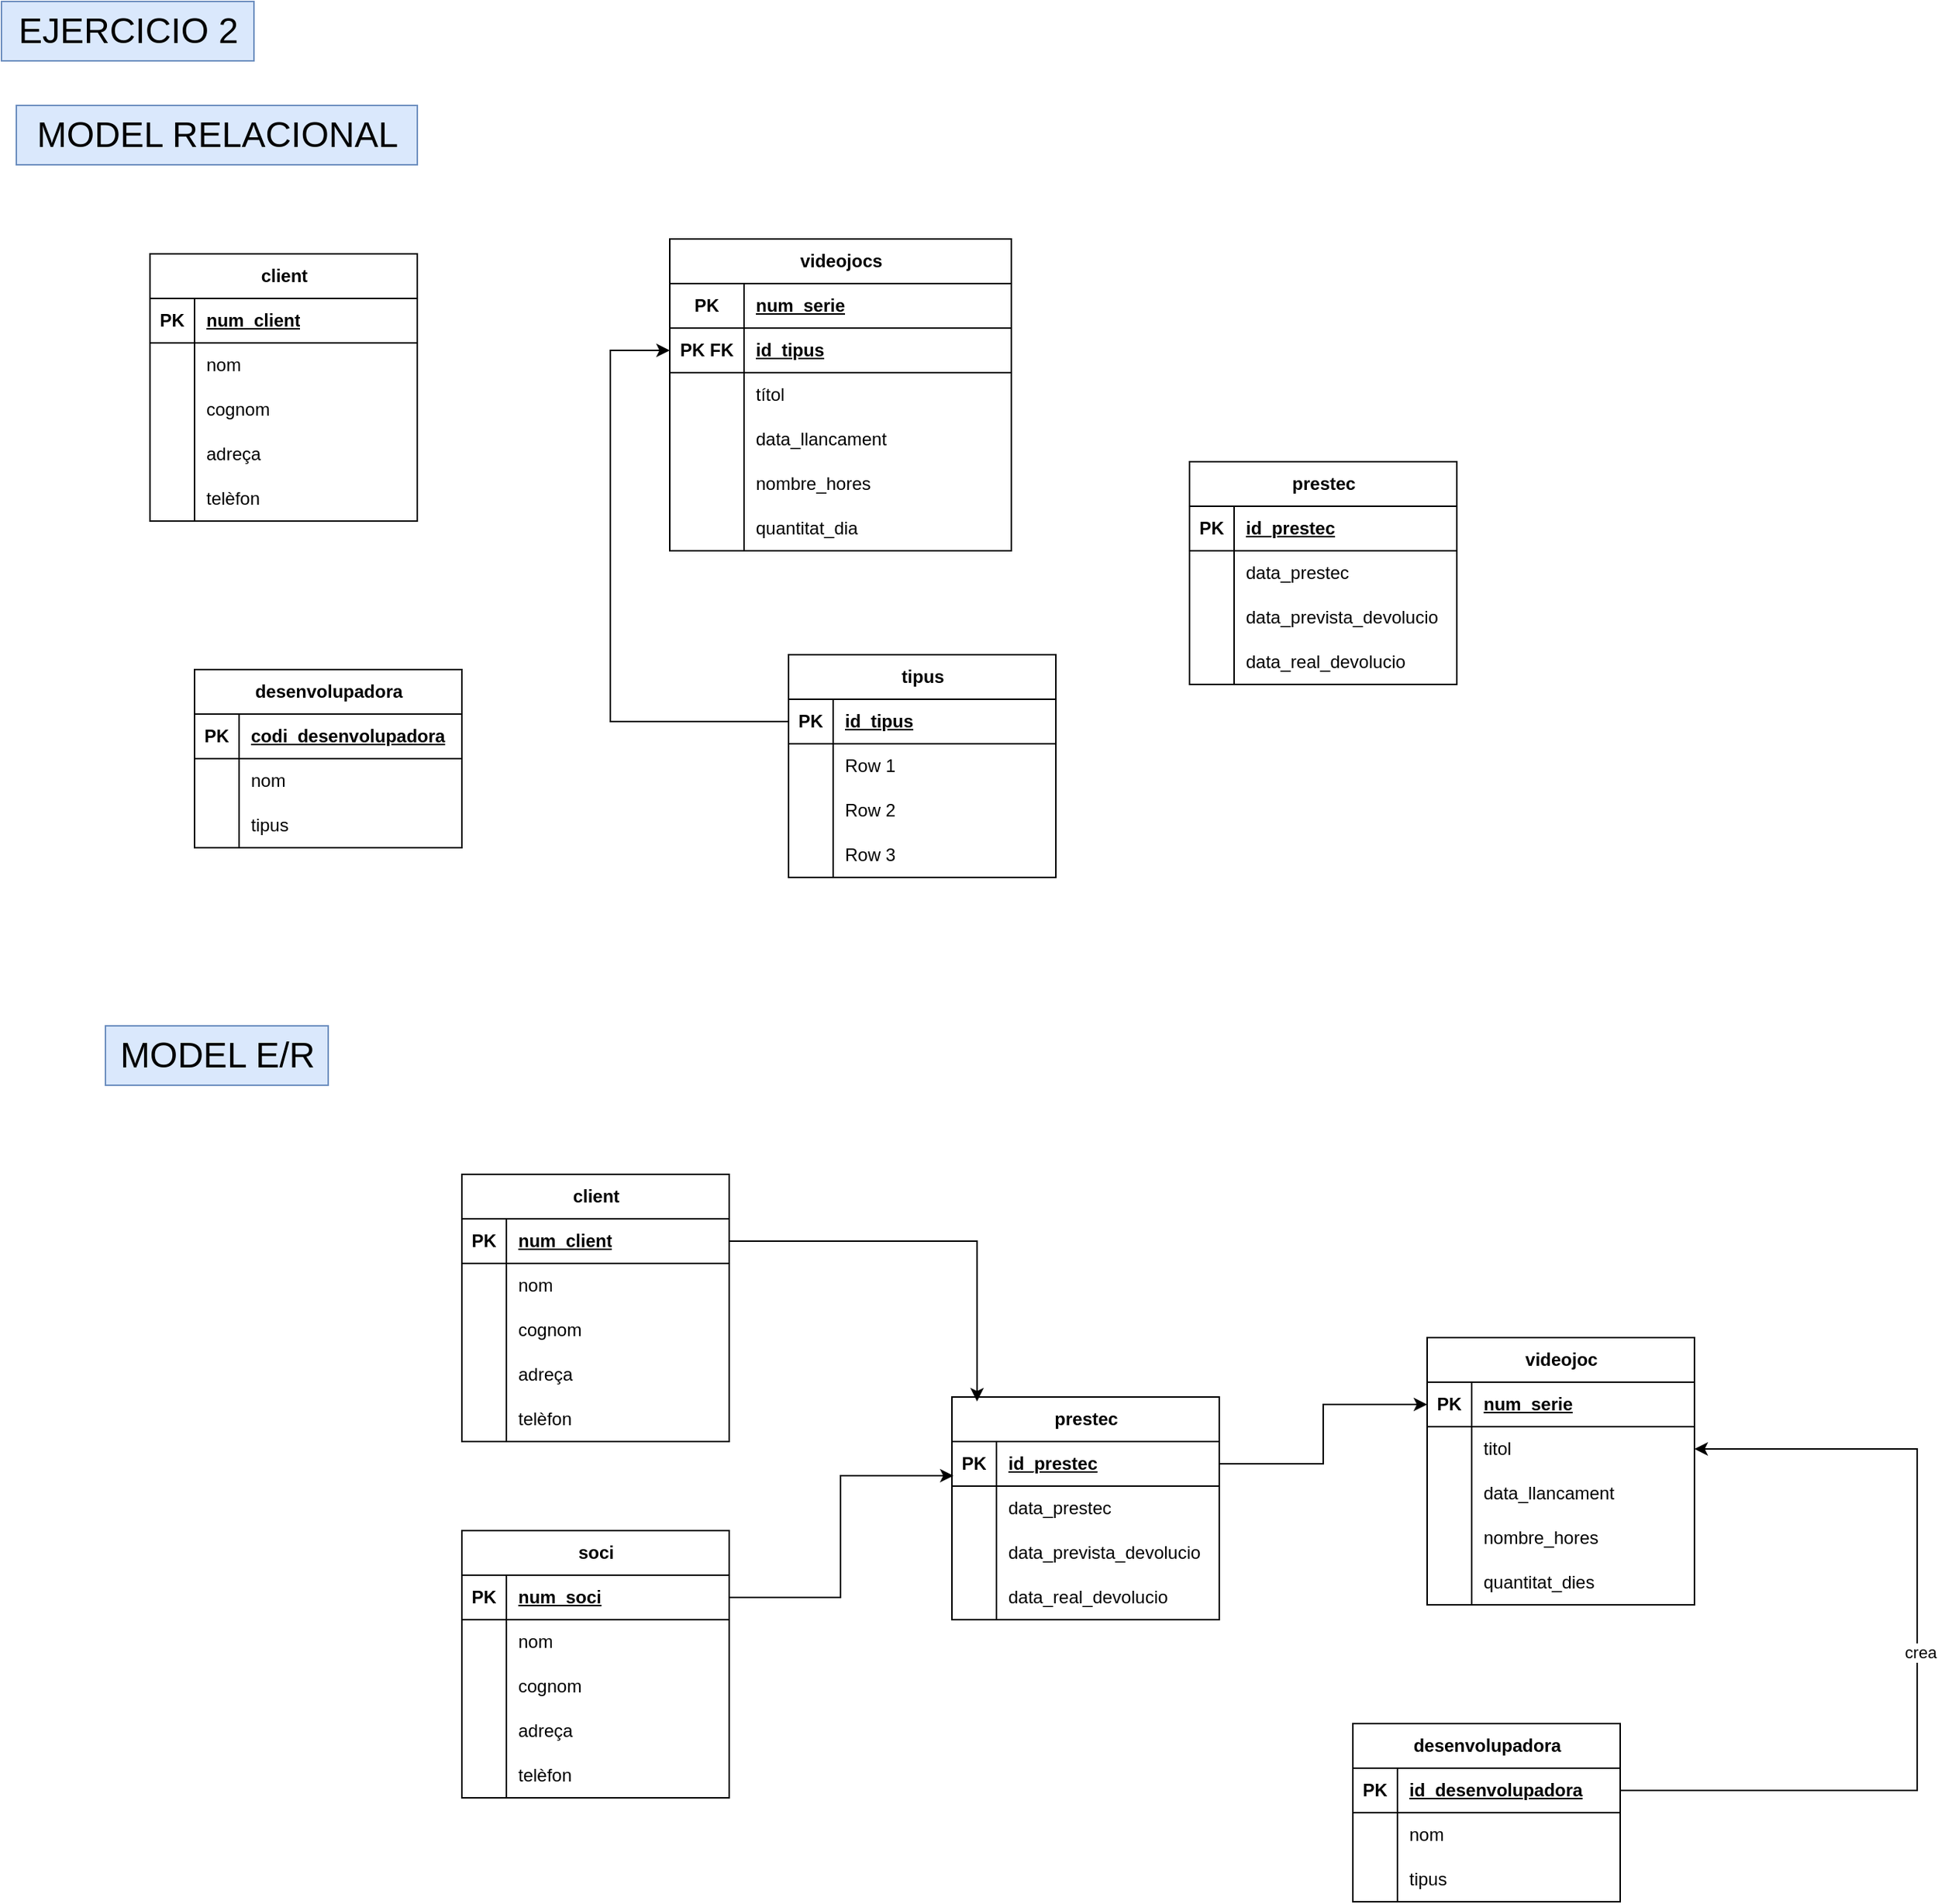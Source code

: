 <mxfile version="24.8.0">
  <diagram name="Pàgina-1" id="ps1J7o70996wXp7qomcN">
    <mxGraphModel dx="1499" dy="788" grid="1" gridSize="10" guides="1" tooltips="1" connect="1" arrows="1" fold="1" page="1" pageScale="1" pageWidth="827" pageHeight="1169" math="0" shadow="0">
      <root>
        <mxCell id="0" />
        <mxCell id="1" parent="0" />
        <mxCell id="oYm-OOURBc9wlEtTtgQo-1" value="client" style="shape=table;startSize=30;container=1;collapsible=1;childLayout=tableLayout;fixedRows=1;rowLines=0;fontStyle=1;align=center;resizeLast=1;html=1;" parent="1" vertex="1">
          <mxGeometry x="140" y="210" width="180" height="180" as="geometry" />
        </mxCell>
        <mxCell id="oYm-OOURBc9wlEtTtgQo-2" value="" style="shape=tableRow;horizontal=0;startSize=0;swimlaneHead=0;swimlaneBody=0;fillColor=none;collapsible=0;dropTarget=0;points=[[0,0.5],[1,0.5]];portConstraint=eastwest;top=0;left=0;right=0;bottom=1;" parent="oYm-OOURBc9wlEtTtgQo-1" vertex="1">
          <mxGeometry y="30" width="180" height="30" as="geometry" />
        </mxCell>
        <mxCell id="oYm-OOURBc9wlEtTtgQo-3" value="PK" style="shape=partialRectangle;connectable=0;fillColor=none;top=0;left=0;bottom=0;right=0;fontStyle=1;overflow=hidden;whiteSpace=wrap;html=1;" parent="oYm-OOURBc9wlEtTtgQo-2" vertex="1">
          <mxGeometry width="30" height="30" as="geometry">
            <mxRectangle width="30" height="30" as="alternateBounds" />
          </mxGeometry>
        </mxCell>
        <mxCell id="oYm-OOURBc9wlEtTtgQo-4" value="num_client" style="shape=partialRectangle;connectable=0;fillColor=none;top=0;left=0;bottom=0;right=0;align=left;spacingLeft=6;fontStyle=5;overflow=hidden;whiteSpace=wrap;html=1;" parent="oYm-OOURBc9wlEtTtgQo-2" vertex="1">
          <mxGeometry x="30" width="150" height="30" as="geometry">
            <mxRectangle width="150" height="30" as="alternateBounds" />
          </mxGeometry>
        </mxCell>
        <mxCell id="oYm-OOURBc9wlEtTtgQo-5" value="" style="shape=tableRow;horizontal=0;startSize=0;swimlaneHead=0;swimlaneBody=0;fillColor=none;collapsible=0;dropTarget=0;points=[[0,0.5],[1,0.5]];portConstraint=eastwest;top=0;left=0;right=0;bottom=0;" parent="oYm-OOURBc9wlEtTtgQo-1" vertex="1">
          <mxGeometry y="60" width="180" height="30" as="geometry" />
        </mxCell>
        <mxCell id="oYm-OOURBc9wlEtTtgQo-6" value="" style="shape=partialRectangle;connectable=0;fillColor=none;top=0;left=0;bottom=0;right=0;editable=1;overflow=hidden;whiteSpace=wrap;html=1;" parent="oYm-OOURBc9wlEtTtgQo-5" vertex="1">
          <mxGeometry width="30" height="30" as="geometry">
            <mxRectangle width="30" height="30" as="alternateBounds" />
          </mxGeometry>
        </mxCell>
        <mxCell id="oYm-OOURBc9wlEtTtgQo-7" value="nom" style="shape=partialRectangle;connectable=0;fillColor=none;top=0;left=0;bottom=0;right=0;align=left;spacingLeft=6;overflow=hidden;whiteSpace=wrap;html=1;" parent="oYm-OOURBc9wlEtTtgQo-5" vertex="1">
          <mxGeometry x="30" width="150" height="30" as="geometry">
            <mxRectangle width="150" height="30" as="alternateBounds" />
          </mxGeometry>
        </mxCell>
        <mxCell id="oYm-OOURBc9wlEtTtgQo-8" value="" style="shape=tableRow;horizontal=0;startSize=0;swimlaneHead=0;swimlaneBody=0;fillColor=none;collapsible=0;dropTarget=0;points=[[0,0.5],[1,0.5]];portConstraint=eastwest;top=0;left=0;right=0;bottom=0;" parent="oYm-OOURBc9wlEtTtgQo-1" vertex="1">
          <mxGeometry y="90" width="180" height="30" as="geometry" />
        </mxCell>
        <mxCell id="oYm-OOURBc9wlEtTtgQo-9" value="" style="shape=partialRectangle;connectable=0;fillColor=none;top=0;left=0;bottom=0;right=0;editable=1;overflow=hidden;whiteSpace=wrap;html=1;" parent="oYm-OOURBc9wlEtTtgQo-8" vertex="1">
          <mxGeometry width="30" height="30" as="geometry">
            <mxRectangle width="30" height="30" as="alternateBounds" />
          </mxGeometry>
        </mxCell>
        <mxCell id="oYm-OOURBc9wlEtTtgQo-10" value="cognom" style="shape=partialRectangle;connectable=0;fillColor=none;top=0;left=0;bottom=0;right=0;align=left;spacingLeft=6;overflow=hidden;whiteSpace=wrap;html=1;" parent="oYm-OOURBc9wlEtTtgQo-8" vertex="1">
          <mxGeometry x="30" width="150" height="30" as="geometry">
            <mxRectangle width="150" height="30" as="alternateBounds" />
          </mxGeometry>
        </mxCell>
        <mxCell id="oYm-OOURBc9wlEtTtgQo-11" value="" style="shape=tableRow;horizontal=0;startSize=0;swimlaneHead=0;swimlaneBody=0;fillColor=none;collapsible=0;dropTarget=0;points=[[0,0.5],[1,0.5]];portConstraint=eastwest;top=0;left=0;right=0;bottom=0;" parent="oYm-OOURBc9wlEtTtgQo-1" vertex="1">
          <mxGeometry y="120" width="180" height="30" as="geometry" />
        </mxCell>
        <mxCell id="oYm-OOURBc9wlEtTtgQo-12" value="" style="shape=partialRectangle;connectable=0;fillColor=none;top=0;left=0;bottom=0;right=0;editable=1;overflow=hidden;whiteSpace=wrap;html=1;" parent="oYm-OOURBc9wlEtTtgQo-11" vertex="1">
          <mxGeometry width="30" height="30" as="geometry">
            <mxRectangle width="30" height="30" as="alternateBounds" />
          </mxGeometry>
        </mxCell>
        <mxCell id="oYm-OOURBc9wlEtTtgQo-13" value="adreça" style="shape=partialRectangle;connectable=0;fillColor=none;top=0;left=0;bottom=0;right=0;align=left;spacingLeft=6;overflow=hidden;whiteSpace=wrap;html=1;" parent="oYm-OOURBc9wlEtTtgQo-11" vertex="1">
          <mxGeometry x="30" width="150" height="30" as="geometry">
            <mxRectangle width="150" height="30" as="alternateBounds" />
          </mxGeometry>
        </mxCell>
        <mxCell id="acnJvDM53RMghlI-xeMk-12" style="shape=tableRow;horizontal=0;startSize=0;swimlaneHead=0;swimlaneBody=0;fillColor=none;collapsible=0;dropTarget=0;points=[[0,0.5],[1,0.5]];portConstraint=eastwest;top=0;left=0;right=0;bottom=0;" parent="oYm-OOURBc9wlEtTtgQo-1" vertex="1">
          <mxGeometry y="150" width="180" height="30" as="geometry" />
        </mxCell>
        <mxCell id="acnJvDM53RMghlI-xeMk-13" style="shape=partialRectangle;connectable=0;fillColor=none;top=0;left=0;bottom=0;right=0;editable=1;overflow=hidden;whiteSpace=wrap;html=1;" parent="acnJvDM53RMghlI-xeMk-12" vertex="1">
          <mxGeometry width="30" height="30" as="geometry">
            <mxRectangle width="30" height="30" as="alternateBounds" />
          </mxGeometry>
        </mxCell>
        <mxCell id="acnJvDM53RMghlI-xeMk-14" value="telèfon" style="shape=partialRectangle;connectable=0;fillColor=none;top=0;left=0;bottom=0;right=0;align=left;spacingLeft=6;overflow=hidden;whiteSpace=wrap;html=1;" parent="acnJvDM53RMghlI-xeMk-12" vertex="1">
          <mxGeometry x="30" width="150" height="30" as="geometry">
            <mxRectangle width="150" height="30" as="alternateBounds" />
          </mxGeometry>
        </mxCell>
        <mxCell id="25e7ooQJRceuwV0o7SUY-1" value="EJERCICIO 2" style="text;html=1;align=center;verticalAlign=middle;resizable=0;points=[];autosize=1;strokeColor=#6c8ebf;fillColor=#dae8fc;fontSize=24;" parent="1" vertex="1">
          <mxGeometry x="40" y="40" width="170" height="40" as="geometry" />
        </mxCell>
        <mxCell id="acnJvDM53RMghlI-xeMk-18" value="" style="shape=tableRow;horizontal=0;startSize=0;swimlaneHead=0;swimlaneBody=0;fillColor=none;collapsible=0;dropTarget=0;points=[[0,0.5],[1,0.5]];portConstraint=eastwest;top=0;left=0;right=0;bottom=0;" parent="1" vertex="1">
          <mxGeometry x="320" y="480" width="180" height="30" as="geometry" />
        </mxCell>
        <mxCell id="acnJvDM53RMghlI-xeMk-19" value="" style="shape=partialRectangle;connectable=0;fillColor=none;top=0;left=0;bottom=0;right=0;editable=1;overflow=hidden;whiteSpace=wrap;html=1;" parent="acnJvDM53RMghlI-xeMk-18" vertex="1">
          <mxGeometry width="30" height="30" as="geometry">
            <mxRectangle width="30" height="30" as="alternateBounds" />
          </mxGeometry>
        </mxCell>
        <mxCell id="acnJvDM53RMghlI-xeMk-21" value="videojocs" style="shape=table;startSize=30;container=1;collapsible=1;childLayout=tableLayout;fixedRows=1;rowLines=0;fontStyle=1;align=center;resizeLast=1;html=1;" parent="1" vertex="1">
          <mxGeometry x="490" y="200" width="230" height="210" as="geometry" />
        </mxCell>
        <mxCell id="acnJvDM53RMghlI-xeMk-22" value="" style="shape=tableRow;horizontal=0;startSize=0;swimlaneHead=0;swimlaneBody=0;fillColor=none;collapsible=0;dropTarget=0;points=[[0,0.5],[1,0.5]];portConstraint=eastwest;top=0;left=0;right=0;bottom=1;" parent="acnJvDM53RMghlI-xeMk-21" vertex="1">
          <mxGeometry y="30" width="230" height="30" as="geometry" />
        </mxCell>
        <mxCell id="acnJvDM53RMghlI-xeMk-23" value="PK" style="shape=partialRectangle;connectable=0;fillColor=none;top=0;left=0;bottom=0;right=0;fontStyle=1;overflow=hidden;whiteSpace=wrap;html=1;" parent="acnJvDM53RMghlI-xeMk-22" vertex="1">
          <mxGeometry width="50" height="30" as="geometry">
            <mxRectangle width="50" height="30" as="alternateBounds" />
          </mxGeometry>
        </mxCell>
        <mxCell id="acnJvDM53RMghlI-xeMk-24" value="num_serie" style="shape=partialRectangle;connectable=0;fillColor=none;top=0;left=0;bottom=0;right=0;align=left;spacingLeft=6;fontStyle=5;overflow=hidden;whiteSpace=wrap;html=1;" parent="acnJvDM53RMghlI-xeMk-22" vertex="1">
          <mxGeometry x="50" width="180" height="30" as="geometry">
            <mxRectangle width="180" height="30" as="alternateBounds" />
          </mxGeometry>
        </mxCell>
        <mxCell id="WsEMVRnaI1PxN5WED4kG-31" style="shape=tableRow;horizontal=0;startSize=0;swimlaneHead=0;swimlaneBody=0;fillColor=none;collapsible=0;dropTarget=0;points=[[0,0.5],[1,0.5]];portConstraint=eastwest;top=0;left=0;right=0;bottom=1;" vertex="1" parent="acnJvDM53RMghlI-xeMk-21">
          <mxGeometry y="60" width="230" height="30" as="geometry" />
        </mxCell>
        <mxCell id="WsEMVRnaI1PxN5WED4kG-32" value="PK FK" style="shape=partialRectangle;connectable=0;fillColor=none;top=0;left=0;bottom=0;right=0;fontStyle=1;overflow=hidden;whiteSpace=wrap;html=1;" vertex="1" parent="WsEMVRnaI1PxN5WED4kG-31">
          <mxGeometry width="50" height="30" as="geometry">
            <mxRectangle width="50" height="30" as="alternateBounds" />
          </mxGeometry>
        </mxCell>
        <mxCell id="WsEMVRnaI1PxN5WED4kG-33" value="id_tipus" style="shape=partialRectangle;connectable=0;fillColor=none;top=0;left=0;bottom=0;right=0;align=left;spacingLeft=6;fontStyle=5;overflow=hidden;whiteSpace=wrap;html=1;" vertex="1" parent="WsEMVRnaI1PxN5WED4kG-31">
          <mxGeometry x="50" width="180" height="30" as="geometry">
            <mxRectangle width="180" height="30" as="alternateBounds" />
          </mxGeometry>
        </mxCell>
        <mxCell id="acnJvDM53RMghlI-xeMk-25" value="" style="shape=tableRow;horizontal=0;startSize=0;swimlaneHead=0;swimlaneBody=0;fillColor=none;collapsible=0;dropTarget=0;points=[[0,0.5],[1,0.5]];portConstraint=eastwest;top=0;left=0;right=0;bottom=0;" parent="acnJvDM53RMghlI-xeMk-21" vertex="1">
          <mxGeometry y="90" width="230" height="30" as="geometry" />
        </mxCell>
        <mxCell id="acnJvDM53RMghlI-xeMk-26" value="" style="shape=partialRectangle;connectable=0;fillColor=none;top=0;left=0;bottom=0;right=0;editable=1;overflow=hidden;whiteSpace=wrap;html=1;" parent="acnJvDM53RMghlI-xeMk-25" vertex="1">
          <mxGeometry width="50" height="30" as="geometry">
            <mxRectangle width="50" height="30" as="alternateBounds" />
          </mxGeometry>
        </mxCell>
        <mxCell id="acnJvDM53RMghlI-xeMk-27" value="títol" style="shape=partialRectangle;connectable=0;fillColor=none;top=0;left=0;bottom=0;right=0;align=left;spacingLeft=6;overflow=hidden;whiteSpace=wrap;html=1;" parent="acnJvDM53RMghlI-xeMk-25" vertex="1">
          <mxGeometry x="50" width="180" height="30" as="geometry">
            <mxRectangle width="180" height="30" as="alternateBounds" />
          </mxGeometry>
        </mxCell>
        <mxCell id="acnJvDM53RMghlI-xeMk-28" value="" style="shape=tableRow;horizontal=0;startSize=0;swimlaneHead=0;swimlaneBody=0;fillColor=none;collapsible=0;dropTarget=0;points=[[0,0.5],[1,0.5]];portConstraint=eastwest;top=0;left=0;right=0;bottom=0;" parent="acnJvDM53RMghlI-xeMk-21" vertex="1">
          <mxGeometry y="120" width="230" height="30" as="geometry" />
        </mxCell>
        <mxCell id="acnJvDM53RMghlI-xeMk-29" value="" style="shape=partialRectangle;connectable=0;fillColor=none;top=0;left=0;bottom=0;right=0;editable=1;overflow=hidden;whiteSpace=wrap;html=1;" parent="acnJvDM53RMghlI-xeMk-28" vertex="1">
          <mxGeometry width="50" height="30" as="geometry">
            <mxRectangle width="50" height="30" as="alternateBounds" />
          </mxGeometry>
        </mxCell>
        <mxCell id="acnJvDM53RMghlI-xeMk-30" value="data_llancament" style="shape=partialRectangle;connectable=0;fillColor=none;top=0;left=0;bottom=0;right=0;align=left;spacingLeft=6;overflow=hidden;whiteSpace=wrap;html=1;" parent="acnJvDM53RMghlI-xeMk-28" vertex="1">
          <mxGeometry x="50" width="180" height="30" as="geometry">
            <mxRectangle width="180" height="30" as="alternateBounds" />
          </mxGeometry>
        </mxCell>
        <mxCell id="acnJvDM53RMghlI-xeMk-31" value="" style="shape=tableRow;horizontal=0;startSize=0;swimlaneHead=0;swimlaneBody=0;fillColor=none;collapsible=0;dropTarget=0;points=[[0,0.5],[1,0.5]];portConstraint=eastwest;top=0;left=0;right=0;bottom=0;" parent="acnJvDM53RMghlI-xeMk-21" vertex="1">
          <mxGeometry y="150" width="230" height="30" as="geometry" />
        </mxCell>
        <mxCell id="acnJvDM53RMghlI-xeMk-32" value="" style="shape=partialRectangle;connectable=0;fillColor=none;top=0;left=0;bottom=0;right=0;editable=1;overflow=hidden;whiteSpace=wrap;html=1;" parent="acnJvDM53RMghlI-xeMk-31" vertex="1">
          <mxGeometry width="50" height="30" as="geometry">
            <mxRectangle width="50" height="30" as="alternateBounds" />
          </mxGeometry>
        </mxCell>
        <mxCell id="acnJvDM53RMghlI-xeMk-33" value="nombre_hores" style="shape=partialRectangle;connectable=0;fillColor=none;top=0;left=0;bottom=0;right=0;align=left;spacingLeft=6;overflow=hidden;whiteSpace=wrap;html=1;" parent="acnJvDM53RMghlI-xeMk-31" vertex="1">
          <mxGeometry x="50" width="180" height="30" as="geometry">
            <mxRectangle width="180" height="30" as="alternateBounds" />
          </mxGeometry>
        </mxCell>
        <mxCell id="acnJvDM53RMghlI-xeMk-34" style="shape=tableRow;horizontal=0;startSize=0;swimlaneHead=0;swimlaneBody=0;fillColor=none;collapsible=0;dropTarget=0;points=[[0,0.5],[1,0.5]];portConstraint=eastwest;top=0;left=0;right=0;bottom=0;" parent="acnJvDM53RMghlI-xeMk-21" vertex="1">
          <mxGeometry y="180" width="230" height="30" as="geometry" />
        </mxCell>
        <mxCell id="acnJvDM53RMghlI-xeMk-35" style="shape=partialRectangle;connectable=0;fillColor=none;top=0;left=0;bottom=0;right=0;editable=1;overflow=hidden;whiteSpace=wrap;html=1;" parent="acnJvDM53RMghlI-xeMk-34" vertex="1">
          <mxGeometry width="50" height="30" as="geometry">
            <mxRectangle width="50" height="30" as="alternateBounds" />
          </mxGeometry>
        </mxCell>
        <mxCell id="acnJvDM53RMghlI-xeMk-36" value="quantitat_dia" style="shape=partialRectangle;connectable=0;fillColor=none;top=0;left=0;bottom=0;right=0;align=left;spacingLeft=6;overflow=hidden;whiteSpace=wrap;html=1;" parent="acnJvDM53RMghlI-xeMk-34" vertex="1">
          <mxGeometry x="50" width="180" height="30" as="geometry">
            <mxRectangle width="180" height="30" as="alternateBounds" />
          </mxGeometry>
        </mxCell>
        <mxCell id="acnJvDM53RMghlI-xeMk-38" value="desenvolupadora" style="shape=table;startSize=30;container=1;collapsible=1;childLayout=tableLayout;fixedRows=1;rowLines=0;fontStyle=1;align=center;resizeLast=1;html=1;" parent="1" vertex="1">
          <mxGeometry x="170" y="490" width="180" height="120" as="geometry" />
        </mxCell>
        <mxCell id="acnJvDM53RMghlI-xeMk-39" value="" style="shape=tableRow;horizontal=0;startSize=0;swimlaneHead=0;swimlaneBody=0;fillColor=none;collapsible=0;dropTarget=0;points=[[0,0.5],[1,0.5]];portConstraint=eastwest;top=0;left=0;right=0;bottom=1;" parent="acnJvDM53RMghlI-xeMk-38" vertex="1">
          <mxGeometry y="30" width="180" height="30" as="geometry" />
        </mxCell>
        <mxCell id="acnJvDM53RMghlI-xeMk-40" value="PK" style="shape=partialRectangle;connectable=0;fillColor=none;top=0;left=0;bottom=0;right=0;fontStyle=1;overflow=hidden;whiteSpace=wrap;html=1;" parent="acnJvDM53RMghlI-xeMk-39" vertex="1">
          <mxGeometry width="30" height="30" as="geometry">
            <mxRectangle width="30" height="30" as="alternateBounds" />
          </mxGeometry>
        </mxCell>
        <mxCell id="acnJvDM53RMghlI-xeMk-41" value="codi_desenvolupadora" style="shape=partialRectangle;connectable=0;fillColor=none;top=0;left=0;bottom=0;right=0;align=left;spacingLeft=6;fontStyle=5;overflow=hidden;whiteSpace=wrap;html=1;" parent="acnJvDM53RMghlI-xeMk-39" vertex="1">
          <mxGeometry x="30" width="150" height="30" as="geometry">
            <mxRectangle width="150" height="30" as="alternateBounds" />
          </mxGeometry>
        </mxCell>
        <mxCell id="acnJvDM53RMghlI-xeMk-42" value="" style="shape=tableRow;horizontal=0;startSize=0;swimlaneHead=0;swimlaneBody=0;fillColor=none;collapsible=0;dropTarget=0;points=[[0,0.5],[1,0.5]];portConstraint=eastwest;top=0;left=0;right=0;bottom=0;" parent="acnJvDM53RMghlI-xeMk-38" vertex="1">
          <mxGeometry y="60" width="180" height="30" as="geometry" />
        </mxCell>
        <mxCell id="acnJvDM53RMghlI-xeMk-43" value="" style="shape=partialRectangle;connectable=0;fillColor=none;top=0;left=0;bottom=0;right=0;editable=1;overflow=hidden;whiteSpace=wrap;html=1;" parent="acnJvDM53RMghlI-xeMk-42" vertex="1">
          <mxGeometry width="30" height="30" as="geometry">
            <mxRectangle width="30" height="30" as="alternateBounds" />
          </mxGeometry>
        </mxCell>
        <mxCell id="acnJvDM53RMghlI-xeMk-44" value="nom" style="shape=partialRectangle;connectable=0;fillColor=none;top=0;left=0;bottom=0;right=0;align=left;spacingLeft=6;overflow=hidden;whiteSpace=wrap;html=1;" parent="acnJvDM53RMghlI-xeMk-42" vertex="1">
          <mxGeometry x="30" width="150" height="30" as="geometry">
            <mxRectangle width="150" height="30" as="alternateBounds" />
          </mxGeometry>
        </mxCell>
        <mxCell id="acnJvDM53RMghlI-xeMk-45" value="" style="shape=tableRow;horizontal=0;startSize=0;swimlaneHead=0;swimlaneBody=0;fillColor=none;collapsible=0;dropTarget=0;points=[[0,0.5],[1,0.5]];portConstraint=eastwest;top=0;left=0;right=0;bottom=0;" parent="acnJvDM53RMghlI-xeMk-38" vertex="1">
          <mxGeometry y="90" width="180" height="30" as="geometry" />
        </mxCell>
        <mxCell id="acnJvDM53RMghlI-xeMk-46" value="" style="shape=partialRectangle;connectable=0;fillColor=none;top=0;left=0;bottom=0;right=0;editable=1;overflow=hidden;whiteSpace=wrap;html=1;" parent="acnJvDM53RMghlI-xeMk-45" vertex="1">
          <mxGeometry width="30" height="30" as="geometry">
            <mxRectangle width="30" height="30" as="alternateBounds" />
          </mxGeometry>
        </mxCell>
        <mxCell id="acnJvDM53RMghlI-xeMk-47" value="tipus" style="shape=partialRectangle;connectable=0;fillColor=none;top=0;left=0;bottom=0;right=0;align=left;spacingLeft=6;overflow=hidden;whiteSpace=wrap;html=1;" parent="acnJvDM53RMghlI-xeMk-45" vertex="1">
          <mxGeometry x="30" width="150" height="30" as="geometry">
            <mxRectangle width="150" height="30" as="alternateBounds" />
          </mxGeometry>
        </mxCell>
        <mxCell id="WsEMVRnaI1PxN5WED4kG-1" value="tipus" style="shape=table;startSize=30;container=1;collapsible=1;childLayout=tableLayout;fixedRows=1;rowLines=0;fontStyle=1;align=center;resizeLast=1;html=1;" vertex="1" parent="1">
          <mxGeometry x="570" y="480" width="180" height="150" as="geometry" />
        </mxCell>
        <mxCell id="WsEMVRnaI1PxN5WED4kG-2" value="" style="shape=tableRow;horizontal=0;startSize=0;swimlaneHead=0;swimlaneBody=0;fillColor=none;collapsible=0;dropTarget=0;points=[[0,0.5],[1,0.5]];portConstraint=eastwest;top=0;left=0;right=0;bottom=1;" vertex="1" parent="WsEMVRnaI1PxN5WED4kG-1">
          <mxGeometry y="30" width="180" height="30" as="geometry" />
        </mxCell>
        <mxCell id="WsEMVRnaI1PxN5WED4kG-3" value="PK" style="shape=partialRectangle;connectable=0;fillColor=none;top=0;left=0;bottom=0;right=0;fontStyle=1;overflow=hidden;whiteSpace=wrap;html=1;" vertex="1" parent="WsEMVRnaI1PxN5WED4kG-2">
          <mxGeometry width="30" height="30" as="geometry">
            <mxRectangle width="30" height="30" as="alternateBounds" />
          </mxGeometry>
        </mxCell>
        <mxCell id="WsEMVRnaI1PxN5WED4kG-4" value="id_tipus" style="shape=partialRectangle;connectable=0;fillColor=none;top=0;left=0;bottom=0;right=0;align=left;spacingLeft=6;fontStyle=5;overflow=hidden;whiteSpace=wrap;html=1;" vertex="1" parent="WsEMVRnaI1PxN5WED4kG-2">
          <mxGeometry x="30" width="150" height="30" as="geometry">
            <mxRectangle width="150" height="30" as="alternateBounds" />
          </mxGeometry>
        </mxCell>
        <mxCell id="WsEMVRnaI1PxN5WED4kG-5" value="" style="shape=tableRow;horizontal=0;startSize=0;swimlaneHead=0;swimlaneBody=0;fillColor=none;collapsible=0;dropTarget=0;points=[[0,0.5],[1,0.5]];portConstraint=eastwest;top=0;left=0;right=0;bottom=0;" vertex="1" parent="WsEMVRnaI1PxN5WED4kG-1">
          <mxGeometry y="60" width="180" height="30" as="geometry" />
        </mxCell>
        <mxCell id="WsEMVRnaI1PxN5WED4kG-6" value="" style="shape=partialRectangle;connectable=0;fillColor=none;top=0;left=0;bottom=0;right=0;editable=1;overflow=hidden;whiteSpace=wrap;html=1;" vertex="1" parent="WsEMVRnaI1PxN5WED4kG-5">
          <mxGeometry width="30" height="30" as="geometry">
            <mxRectangle width="30" height="30" as="alternateBounds" />
          </mxGeometry>
        </mxCell>
        <mxCell id="WsEMVRnaI1PxN5WED4kG-7" value="Row 1" style="shape=partialRectangle;connectable=0;fillColor=none;top=0;left=0;bottom=0;right=0;align=left;spacingLeft=6;overflow=hidden;whiteSpace=wrap;html=1;" vertex="1" parent="WsEMVRnaI1PxN5WED4kG-5">
          <mxGeometry x="30" width="150" height="30" as="geometry">
            <mxRectangle width="150" height="30" as="alternateBounds" />
          </mxGeometry>
        </mxCell>
        <mxCell id="WsEMVRnaI1PxN5WED4kG-8" value="" style="shape=tableRow;horizontal=0;startSize=0;swimlaneHead=0;swimlaneBody=0;fillColor=none;collapsible=0;dropTarget=0;points=[[0,0.5],[1,0.5]];portConstraint=eastwest;top=0;left=0;right=0;bottom=0;" vertex="1" parent="WsEMVRnaI1PxN5WED4kG-1">
          <mxGeometry y="90" width="180" height="30" as="geometry" />
        </mxCell>
        <mxCell id="WsEMVRnaI1PxN5WED4kG-9" value="" style="shape=partialRectangle;connectable=0;fillColor=none;top=0;left=0;bottom=0;right=0;editable=1;overflow=hidden;whiteSpace=wrap;html=1;" vertex="1" parent="WsEMVRnaI1PxN5WED4kG-8">
          <mxGeometry width="30" height="30" as="geometry">
            <mxRectangle width="30" height="30" as="alternateBounds" />
          </mxGeometry>
        </mxCell>
        <mxCell id="WsEMVRnaI1PxN5WED4kG-10" value="Row 2" style="shape=partialRectangle;connectable=0;fillColor=none;top=0;left=0;bottom=0;right=0;align=left;spacingLeft=6;overflow=hidden;whiteSpace=wrap;html=1;" vertex="1" parent="WsEMVRnaI1PxN5WED4kG-8">
          <mxGeometry x="30" width="150" height="30" as="geometry">
            <mxRectangle width="150" height="30" as="alternateBounds" />
          </mxGeometry>
        </mxCell>
        <mxCell id="WsEMVRnaI1PxN5WED4kG-11" value="" style="shape=tableRow;horizontal=0;startSize=0;swimlaneHead=0;swimlaneBody=0;fillColor=none;collapsible=0;dropTarget=0;points=[[0,0.5],[1,0.5]];portConstraint=eastwest;top=0;left=0;right=0;bottom=0;" vertex="1" parent="WsEMVRnaI1PxN5WED4kG-1">
          <mxGeometry y="120" width="180" height="30" as="geometry" />
        </mxCell>
        <mxCell id="WsEMVRnaI1PxN5WED4kG-12" value="" style="shape=partialRectangle;connectable=0;fillColor=none;top=0;left=0;bottom=0;right=0;editable=1;overflow=hidden;whiteSpace=wrap;html=1;" vertex="1" parent="WsEMVRnaI1PxN5WED4kG-11">
          <mxGeometry width="30" height="30" as="geometry">
            <mxRectangle width="30" height="30" as="alternateBounds" />
          </mxGeometry>
        </mxCell>
        <mxCell id="WsEMVRnaI1PxN5WED4kG-13" value="Row 3" style="shape=partialRectangle;connectable=0;fillColor=none;top=0;left=0;bottom=0;right=0;align=left;spacingLeft=6;overflow=hidden;whiteSpace=wrap;html=1;" vertex="1" parent="WsEMVRnaI1PxN5WED4kG-11">
          <mxGeometry x="30" width="150" height="30" as="geometry">
            <mxRectangle width="150" height="30" as="alternateBounds" />
          </mxGeometry>
        </mxCell>
        <mxCell id="WsEMVRnaI1PxN5WED4kG-14" value="prestec" style="shape=table;startSize=30;container=1;collapsible=1;childLayout=tableLayout;fixedRows=1;rowLines=0;fontStyle=1;align=center;resizeLast=1;html=1;" vertex="1" parent="1">
          <mxGeometry x="840" y="350" width="180" height="150" as="geometry" />
        </mxCell>
        <mxCell id="WsEMVRnaI1PxN5WED4kG-15" value="" style="shape=tableRow;horizontal=0;startSize=0;swimlaneHead=0;swimlaneBody=0;fillColor=none;collapsible=0;dropTarget=0;points=[[0,0.5],[1,0.5]];portConstraint=eastwest;top=0;left=0;right=0;bottom=1;" vertex="1" parent="WsEMVRnaI1PxN5WED4kG-14">
          <mxGeometry y="30" width="180" height="30" as="geometry" />
        </mxCell>
        <mxCell id="WsEMVRnaI1PxN5WED4kG-16" value="PK" style="shape=partialRectangle;connectable=0;fillColor=none;top=0;left=0;bottom=0;right=0;fontStyle=1;overflow=hidden;whiteSpace=wrap;html=1;" vertex="1" parent="WsEMVRnaI1PxN5WED4kG-15">
          <mxGeometry width="30" height="30" as="geometry">
            <mxRectangle width="30" height="30" as="alternateBounds" />
          </mxGeometry>
        </mxCell>
        <mxCell id="WsEMVRnaI1PxN5WED4kG-17" value="id_prestec" style="shape=partialRectangle;connectable=0;fillColor=none;top=0;left=0;bottom=0;right=0;align=left;spacingLeft=6;fontStyle=5;overflow=hidden;whiteSpace=wrap;html=1;" vertex="1" parent="WsEMVRnaI1PxN5WED4kG-15">
          <mxGeometry x="30" width="150" height="30" as="geometry">
            <mxRectangle width="150" height="30" as="alternateBounds" />
          </mxGeometry>
        </mxCell>
        <mxCell id="WsEMVRnaI1PxN5WED4kG-18" value="" style="shape=tableRow;horizontal=0;startSize=0;swimlaneHead=0;swimlaneBody=0;fillColor=none;collapsible=0;dropTarget=0;points=[[0,0.5],[1,0.5]];portConstraint=eastwest;top=0;left=0;right=0;bottom=0;" vertex="1" parent="WsEMVRnaI1PxN5WED4kG-14">
          <mxGeometry y="60" width="180" height="30" as="geometry" />
        </mxCell>
        <mxCell id="WsEMVRnaI1PxN5WED4kG-19" value="" style="shape=partialRectangle;connectable=0;fillColor=none;top=0;left=0;bottom=0;right=0;editable=1;overflow=hidden;whiteSpace=wrap;html=1;" vertex="1" parent="WsEMVRnaI1PxN5WED4kG-18">
          <mxGeometry width="30" height="30" as="geometry">
            <mxRectangle width="30" height="30" as="alternateBounds" />
          </mxGeometry>
        </mxCell>
        <mxCell id="WsEMVRnaI1PxN5WED4kG-20" value="data_prestec" style="shape=partialRectangle;connectable=0;fillColor=none;top=0;left=0;bottom=0;right=0;align=left;spacingLeft=6;overflow=hidden;whiteSpace=wrap;html=1;" vertex="1" parent="WsEMVRnaI1PxN5WED4kG-18">
          <mxGeometry x="30" width="150" height="30" as="geometry">
            <mxRectangle width="150" height="30" as="alternateBounds" />
          </mxGeometry>
        </mxCell>
        <mxCell id="WsEMVRnaI1PxN5WED4kG-21" value="" style="shape=tableRow;horizontal=0;startSize=0;swimlaneHead=0;swimlaneBody=0;fillColor=none;collapsible=0;dropTarget=0;points=[[0,0.5],[1,0.5]];portConstraint=eastwest;top=0;left=0;right=0;bottom=0;" vertex="1" parent="WsEMVRnaI1PxN5WED4kG-14">
          <mxGeometry y="90" width="180" height="30" as="geometry" />
        </mxCell>
        <mxCell id="WsEMVRnaI1PxN5WED4kG-22" value="" style="shape=partialRectangle;connectable=0;fillColor=none;top=0;left=0;bottom=0;right=0;editable=1;overflow=hidden;whiteSpace=wrap;html=1;" vertex="1" parent="WsEMVRnaI1PxN5WED4kG-21">
          <mxGeometry width="30" height="30" as="geometry">
            <mxRectangle width="30" height="30" as="alternateBounds" />
          </mxGeometry>
        </mxCell>
        <mxCell id="WsEMVRnaI1PxN5WED4kG-23" value="data_prevista_devolucio" style="shape=partialRectangle;connectable=0;fillColor=none;top=0;left=0;bottom=0;right=0;align=left;spacingLeft=6;overflow=hidden;whiteSpace=wrap;html=1;" vertex="1" parent="WsEMVRnaI1PxN5WED4kG-21">
          <mxGeometry x="30" width="150" height="30" as="geometry">
            <mxRectangle width="150" height="30" as="alternateBounds" />
          </mxGeometry>
        </mxCell>
        <mxCell id="WsEMVRnaI1PxN5WED4kG-24" value="" style="shape=tableRow;horizontal=0;startSize=0;swimlaneHead=0;swimlaneBody=0;fillColor=none;collapsible=0;dropTarget=0;points=[[0,0.5],[1,0.5]];portConstraint=eastwest;top=0;left=0;right=0;bottom=0;" vertex="1" parent="WsEMVRnaI1PxN5WED4kG-14">
          <mxGeometry y="120" width="180" height="30" as="geometry" />
        </mxCell>
        <mxCell id="WsEMVRnaI1PxN5WED4kG-25" value="" style="shape=partialRectangle;connectable=0;fillColor=none;top=0;left=0;bottom=0;right=0;editable=1;overflow=hidden;whiteSpace=wrap;html=1;" vertex="1" parent="WsEMVRnaI1PxN5WED4kG-24">
          <mxGeometry width="30" height="30" as="geometry">
            <mxRectangle width="30" height="30" as="alternateBounds" />
          </mxGeometry>
        </mxCell>
        <mxCell id="WsEMVRnaI1PxN5WED4kG-26" value="data_real_devolucio" style="shape=partialRectangle;connectable=0;fillColor=none;top=0;left=0;bottom=0;right=0;align=left;spacingLeft=6;overflow=hidden;whiteSpace=wrap;html=1;" vertex="1" parent="WsEMVRnaI1PxN5WED4kG-24">
          <mxGeometry x="30" width="150" height="30" as="geometry">
            <mxRectangle width="150" height="30" as="alternateBounds" />
          </mxGeometry>
        </mxCell>
        <mxCell id="WsEMVRnaI1PxN5WED4kG-27" value="MODEL RELACIONAL" style="text;html=1;align=center;verticalAlign=middle;resizable=0;points=[];autosize=1;strokeColor=#6c8ebf;fillColor=#dae8fc;fontSize=24;" vertex="1" parent="1">
          <mxGeometry x="50" y="110" width="270" height="40" as="geometry" />
        </mxCell>
        <mxCell id="WsEMVRnaI1PxN5WED4kG-34" style="edgeStyle=orthogonalEdgeStyle;rounded=0;orthogonalLoop=1;jettySize=auto;html=1;exitX=0;exitY=0.5;exitDx=0;exitDy=0;entryX=0;entryY=0.5;entryDx=0;entryDy=0;" edge="1" parent="1" source="WsEMVRnaI1PxN5WED4kG-2" target="WsEMVRnaI1PxN5WED4kG-31">
          <mxGeometry relative="1" as="geometry">
            <Array as="points">
              <mxPoint x="450" y="525" />
              <mxPoint x="450" y="275" />
            </Array>
          </mxGeometry>
        </mxCell>
        <mxCell id="WsEMVRnaI1PxN5WED4kG-35" value="MODEL E/R" style="text;html=1;align=center;verticalAlign=middle;resizable=0;points=[];autosize=1;strokeColor=#6c8ebf;fillColor=#dae8fc;fontSize=24;" vertex="1" parent="1">
          <mxGeometry x="110" y="730" width="150" height="40" as="geometry" />
        </mxCell>
        <mxCell id="WsEMVRnaI1PxN5WED4kG-36" value="client" style="shape=table;startSize=30;container=1;collapsible=1;childLayout=tableLayout;fixedRows=1;rowLines=0;fontStyle=1;align=center;resizeLast=1;html=1;" vertex="1" parent="1">
          <mxGeometry x="350" y="830" width="180" height="180" as="geometry" />
        </mxCell>
        <mxCell id="WsEMVRnaI1PxN5WED4kG-37" value="" style="shape=tableRow;horizontal=0;startSize=0;swimlaneHead=0;swimlaneBody=0;fillColor=none;collapsible=0;dropTarget=0;points=[[0,0.5],[1,0.5]];portConstraint=eastwest;top=0;left=0;right=0;bottom=1;" vertex="1" parent="WsEMVRnaI1PxN5WED4kG-36">
          <mxGeometry y="30" width="180" height="30" as="geometry" />
        </mxCell>
        <mxCell id="WsEMVRnaI1PxN5WED4kG-38" value="PK" style="shape=partialRectangle;connectable=0;fillColor=none;top=0;left=0;bottom=0;right=0;fontStyle=1;overflow=hidden;whiteSpace=wrap;html=1;" vertex="1" parent="WsEMVRnaI1PxN5WED4kG-37">
          <mxGeometry width="30" height="30" as="geometry">
            <mxRectangle width="30" height="30" as="alternateBounds" />
          </mxGeometry>
        </mxCell>
        <mxCell id="WsEMVRnaI1PxN5WED4kG-39" value="num_client" style="shape=partialRectangle;connectable=0;fillColor=none;top=0;left=0;bottom=0;right=0;align=left;spacingLeft=6;fontStyle=5;overflow=hidden;whiteSpace=wrap;html=1;" vertex="1" parent="WsEMVRnaI1PxN5WED4kG-37">
          <mxGeometry x="30" width="150" height="30" as="geometry">
            <mxRectangle width="150" height="30" as="alternateBounds" />
          </mxGeometry>
        </mxCell>
        <mxCell id="WsEMVRnaI1PxN5WED4kG-40" value="" style="shape=tableRow;horizontal=0;startSize=0;swimlaneHead=0;swimlaneBody=0;fillColor=none;collapsible=0;dropTarget=0;points=[[0,0.5],[1,0.5]];portConstraint=eastwest;top=0;left=0;right=0;bottom=0;" vertex="1" parent="WsEMVRnaI1PxN5WED4kG-36">
          <mxGeometry y="60" width="180" height="30" as="geometry" />
        </mxCell>
        <mxCell id="WsEMVRnaI1PxN5WED4kG-41" value="" style="shape=partialRectangle;connectable=0;fillColor=none;top=0;left=0;bottom=0;right=0;editable=1;overflow=hidden;whiteSpace=wrap;html=1;" vertex="1" parent="WsEMVRnaI1PxN5WED4kG-40">
          <mxGeometry width="30" height="30" as="geometry">
            <mxRectangle width="30" height="30" as="alternateBounds" />
          </mxGeometry>
        </mxCell>
        <mxCell id="WsEMVRnaI1PxN5WED4kG-42" value="nom" style="shape=partialRectangle;connectable=0;fillColor=none;top=0;left=0;bottom=0;right=0;align=left;spacingLeft=6;overflow=hidden;whiteSpace=wrap;html=1;" vertex="1" parent="WsEMVRnaI1PxN5WED4kG-40">
          <mxGeometry x="30" width="150" height="30" as="geometry">
            <mxRectangle width="150" height="30" as="alternateBounds" />
          </mxGeometry>
        </mxCell>
        <mxCell id="WsEMVRnaI1PxN5WED4kG-43" value="" style="shape=tableRow;horizontal=0;startSize=0;swimlaneHead=0;swimlaneBody=0;fillColor=none;collapsible=0;dropTarget=0;points=[[0,0.5],[1,0.5]];portConstraint=eastwest;top=0;left=0;right=0;bottom=0;" vertex="1" parent="WsEMVRnaI1PxN5WED4kG-36">
          <mxGeometry y="90" width="180" height="30" as="geometry" />
        </mxCell>
        <mxCell id="WsEMVRnaI1PxN5WED4kG-44" value="" style="shape=partialRectangle;connectable=0;fillColor=none;top=0;left=0;bottom=0;right=0;editable=1;overflow=hidden;whiteSpace=wrap;html=1;" vertex="1" parent="WsEMVRnaI1PxN5WED4kG-43">
          <mxGeometry width="30" height="30" as="geometry">
            <mxRectangle width="30" height="30" as="alternateBounds" />
          </mxGeometry>
        </mxCell>
        <mxCell id="WsEMVRnaI1PxN5WED4kG-45" value="cognom" style="shape=partialRectangle;connectable=0;fillColor=none;top=0;left=0;bottom=0;right=0;align=left;spacingLeft=6;overflow=hidden;whiteSpace=wrap;html=1;" vertex="1" parent="WsEMVRnaI1PxN5WED4kG-43">
          <mxGeometry x="30" width="150" height="30" as="geometry">
            <mxRectangle width="150" height="30" as="alternateBounds" />
          </mxGeometry>
        </mxCell>
        <mxCell id="WsEMVRnaI1PxN5WED4kG-46" value="" style="shape=tableRow;horizontal=0;startSize=0;swimlaneHead=0;swimlaneBody=0;fillColor=none;collapsible=0;dropTarget=0;points=[[0,0.5],[1,0.5]];portConstraint=eastwest;top=0;left=0;right=0;bottom=0;" vertex="1" parent="WsEMVRnaI1PxN5WED4kG-36">
          <mxGeometry y="120" width="180" height="30" as="geometry" />
        </mxCell>
        <mxCell id="WsEMVRnaI1PxN5WED4kG-47" value="" style="shape=partialRectangle;connectable=0;fillColor=none;top=0;left=0;bottom=0;right=0;editable=1;overflow=hidden;whiteSpace=wrap;html=1;" vertex="1" parent="WsEMVRnaI1PxN5WED4kG-46">
          <mxGeometry width="30" height="30" as="geometry">
            <mxRectangle width="30" height="30" as="alternateBounds" />
          </mxGeometry>
        </mxCell>
        <mxCell id="WsEMVRnaI1PxN5WED4kG-48" value="adreça" style="shape=partialRectangle;connectable=0;fillColor=none;top=0;left=0;bottom=0;right=0;align=left;spacingLeft=6;overflow=hidden;whiteSpace=wrap;html=1;" vertex="1" parent="WsEMVRnaI1PxN5WED4kG-46">
          <mxGeometry x="30" width="150" height="30" as="geometry">
            <mxRectangle width="150" height="30" as="alternateBounds" />
          </mxGeometry>
        </mxCell>
        <mxCell id="WsEMVRnaI1PxN5WED4kG-49" style="shape=tableRow;horizontal=0;startSize=0;swimlaneHead=0;swimlaneBody=0;fillColor=none;collapsible=0;dropTarget=0;points=[[0,0.5],[1,0.5]];portConstraint=eastwest;top=0;left=0;right=0;bottom=0;" vertex="1" parent="WsEMVRnaI1PxN5WED4kG-36">
          <mxGeometry y="150" width="180" height="30" as="geometry" />
        </mxCell>
        <mxCell id="WsEMVRnaI1PxN5WED4kG-50" style="shape=partialRectangle;connectable=0;fillColor=none;top=0;left=0;bottom=0;right=0;editable=1;overflow=hidden;whiteSpace=wrap;html=1;" vertex="1" parent="WsEMVRnaI1PxN5WED4kG-49">
          <mxGeometry width="30" height="30" as="geometry">
            <mxRectangle width="30" height="30" as="alternateBounds" />
          </mxGeometry>
        </mxCell>
        <mxCell id="WsEMVRnaI1PxN5WED4kG-51" value="telèfon" style="shape=partialRectangle;connectable=0;fillColor=none;top=0;left=0;bottom=0;right=0;align=left;spacingLeft=6;overflow=hidden;whiteSpace=wrap;html=1;" vertex="1" parent="WsEMVRnaI1PxN5WED4kG-49">
          <mxGeometry x="30" width="150" height="30" as="geometry">
            <mxRectangle width="150" height="30" as="alternateBounds" />
          </mxGeometry>
        </mxCell>
        <mxCell id="WsEMVRnaI1PxN5WED4kG-52" value="soci" style="shape=table;startSize=30;container=1;collapsible=1;childLayout=tableLayout;fixedRows=1;rowLines=0;fontStyle=1;align=center;resizeLast=1;html=1;" vertex="1" parent="1">
          <mxGeometry x="350" y="1070" width="180" height="180" as="geometry" />
        </mxCell>
        <mxCell id="WsEMVRnaI1PxN5WED4kG-53" value="" style="shape=tableRow;horizontal=0;startSize=0;swimlaneHead=0;swimlaneBody=0;fillColor=none;collapsible=0;dropTarget=0;points=[[0,0.5],[1,0.5]];portConstraint=eastwest;top=0;left=0;right=0;bottom=1;" vertex="1" parent="WsEMVRnaI1PxN5WED4kG-52">
          <mxGeometry y="30" width="180" height="30" as="geometry" />
        </mxCell>
        <mxCell id="WsEMVRnaI1PxN5WED4kG-54" value="PK" style="shape=partialRectangle;connectable=0;fillColor=none;top=0;left=0;bottom=0;right=0;fontStyle=1;overflow=hidden;whiteSpace=wrap;html=1;" vertex="1" parent="WsEMVRnaI1PxN5WED4kG-53">
          <mxGeometry width="30" height="30" as="geometry">
            <mxRectangle width="30" height="30" as="alternateBounds" />
          </mxGeometry>
        </mxCell>
        <mxCell id="WsEMVRnaI1PxN5WED4kG-55" value="num_soci" style="shape=partialRectangle;connectable=0;fillColor=none;top=0;left=0;bottom=0;right=0;align=left;spacingLeft=6;fontStyle=5;overflow=hidden;whiteSpace=wrap;html=1;" vertex="1" parent="WsEMVRnaI1PxN5WED4kG-53">
          <mxGeometry x="30" width="150" height="30" as="geometry">
            <mxRectangle width="150" height="30" as="alternateBounds" />
          </mxGeometry>
        </mxCell>
        <mxCell id="WsEMVRnaI1PxN5WED4kG-56" value="" style="shape=tableRow;horizontal=0;startSize=0;swimlaneHead=0;swimlaneBody=0;fillColor=none;collapsible=0;dropTarget=0;points=[[0,0.5],[1,0.5]];portConstraint=eastwest;top=0;left=0;right=0;bottom=0;" vertex="1" parent="WsEMVRnaI1PxN5WED4kG-52">
          <mxGeometry y="60" width="180" height="30" as="geometry" />
        </mxCell>
        <mxCell id="WsEMVRnaI1PxN5WED4kG-57" value="" style="shape=partialRectangle;connectable=0;fillColor=none;top=0;left=0;bottom=0;right=0;editable=1;overflow=hidden;whiteSpace=wrap;html=1;" vertex="1" parent="WsEMVRnaI1PxN5WED4kG-56">
          <mxGeometry width="30" height="30" as="geometry">
            <mxRectangle width="30" height="30" as="alternateBounds" />
          </mxGeometry>
        </mxCell>
        <mxCell id="WsEMVRnaI1PxN5WED4kG-58" value="nom" style="shape=partialRectangle;connectable=0;fillColor=none;top=0;left=0;bottom=0;right=0;align=left;spacingLeft=6;overflow=hidden;whiteSpace=wrap;html=1;" vertex="1" parent="WsEMVRnaI1PxN5WED4kG-56">
          <mxGeometry x="30" width="150" height="30" as="geometry">
            <mxRectangle width="150" height="30" as="alternateBounds" />
          </mxGeometry>
        </mxCell>
        <mxCell id="WsEMVRnaI1PxN5WED4kG-59" value="" style="shape=tableRow;horizontal=0;startSize=0;swimlaneHead=0;swimlaneBody=0;fillColor=none;collapsible=0;dropTarget=0;points=[[0,0.5],[1,0.5]];portConstraint=eastwest;top=0;left=0;right=0;bottom=0;" vertex="1" parent="WsEMVRnaI1PxN5WED4kG-52">
          <mxGeometry y="90" width="180" height="30" as="geometry" />
        </mxCell>
        <mxCell id="WsEMVRnaI1PxN5WED4kG-60" value="" style="shape=partialRectangle;connectable=0;fillColor=none;top=0;left=0;bottom=0;right=0;editable=1;overflow=hidden;whiteSpace=wrap;html=1;" vertex="1" parent="WsEMVRnaI1PxN5WED4kG-59">
          <mxGeometry width="30" height="30" as="geometry">
            <mxRectangle width="30" height="30" as="alternateBounds" />
          </mxGeometry>
        </mxCell>
        <mxCell id="WsEMVRnaI1PxN5WED4kG-61" value="cognom" style="shape=partialRectangle;connectable=0;fillColor=none;top=0;left=0;bottom=0;right=0;align=left;spacingLeft=6;overflow=hidden;whiteSpace=wrap;html=1;" vertex="1" parent="WsEMVRnaI1PxN5WED4kG-59">
          <mxGeometry x="30" width="150" height="30" as="geometry">
            <mxRectangle width="150" height="30" as="alternateBounds" />
          </mxGeometry>
        </mxCell>
        <mxCell id="WsEMVRnaI1PxN5WED4kG-62" value="" style="shape=tableRow;horizontal=0;startSize=0;swimlaneHead=0;swimlaneBody=0;fillColor=none;collapsible=0;dropTarget=0;points=[[0,0.5],[1,0.5]];portConstraint=eastwest;top=0;left=0;right=0;bottom=0;" vertex="1" parent="WsEMVRnaI1PxN5WED4kG-52">
          <mxGeometry y="120" width="180" height="30" as="geometry" />
        </mxCell>
        <mxCell id="WsEMVRnaI1PxN5WED4kG-63" value="" style="shape=partialRectangle;connectable=0;fillColor=none;top=0;left=0;bottom=0;right=0;editable=1;overflow=hidden;whiteSpace=wrap;html=1;" vertex="1" parent="WsEMVRnaI1PxN5WED4kG-62">
          <mxGeometry width="30" height="30" as="geometry">
            <mxRectangle width="30" height="30" as="alternateBounds" />
          </mxGeometry>
        </mxCell>
        <mxCell id="WsEMVRnaI1PxN5WED4kG-64" value="adreça" style="shape=partialRectangle;connectable=0;fillColor=none;top=0;left=0;bottom=0;right=0;align=left;spacingLeft=6;overflow=hidden;whiteSpace=wrap;html=1;" vertex="1" parent="WsEMVRnaI1PxN5WED4kG-62">
          <mxGeometry x="30" width="150" height="30" as="geometry">
            <mxRectangle width="150" height="30" as="alternateBounds" />
          </mxGeometry>
        </mxCell>
        <mxCell id="WsEMVRnaI1PxN5WED4kG-65" style="shape=tableRow;horizontal=0;startSize=0;swimlaneHead=0;swimlaneBody=0;fillColor=none;collapsible=0;dropTarget=0;points=[[0,0.5],[1,0.5]];portConstraint=eastwest;top=0;left=0;right=0;bottom=0;" vertex="1" parent="WsEMVRnaI1PxN5WED4kG-52">
          <mxGeometry y="150" width="180" height="30" as="geometry" />
        </mxCell>
        <mxCell id="WsEMVRnaI1PxN5WED4kG-66" style="shape=partialRectangle;connectable=0;fillColor=none;top=0;left=0;bottom=0;right=0;editable=1;overflow=hidden;whiteSpace=wrap;html=1;" vertex="1" parent="WsEMVRnaI1PxN5WED4kG-65">
          <mxGeometry width="30" height="30" as="geometry">
            <mxRectangle width="30" height="30" as="alternateBounds" />
          </mxGeometry>
        </mxCell>
        <mxCell id="WsEMVRnaI1PxN5WED4kG-67" value="telèfon" style="shape=partialRectangle;connectable=0;fillColor=none;top=0;left=0;bottom=0;right=0;align=left;spacingLeft=6;overflow=hidden;whiteSpace=wrap;html=1;" vertex="1" parent="WsEMVRnaI1PxN5WED4kG-65">
          <mxGeometry x="30" width="150" height="30" as="geometry">
            <mxRectangle width="150" height="30" as="alternateBounds" />
          </mxGeometry>
        </mxCell>
        <mxCell id="WsEMVRnaI1PxN5WED4kG-71" value="videojoc" style="shape=table;startSize=30;container=1;collapsible=1;childLayout=tableLayout;fixedRows=1;rowLines=0;fontStyle=1;align=center;resizeLast=1;html=1;" vertex="1" parent="1">
          <mxGeometry x="1000" y="940" width="180" height="180" as="geometry" />
        </mxCell>
        <mxCell id="WsEMVRnaI1PxN5WED4kG-72" value="" style="shape=tableRow;horizontal=0;startSize=0;swimlaneHead=0;swimlaneBody=0;fillColor=none;collapsible=0;dropTarget=0;points=[[0,0.5],[1,0.5]];portConstraint=eastwest;top=0;left=0;right=0;bottom=1;" vertex="1" parent="WsEMVRnaI1PxN5WED4kG-71">
          <mxGeometry y="30" width="180" height="30" as="geometry" />
        </mxCell>
        <mxCell id="WsEMVRnaI1PxN5WED4kG-73" value="PK" style="shape=partialRectangle;connectable=0;fillColor=none;top=0;left=0;bottom=0;right=0;fontStyle=1;overflow=hidden;whiteSpace=wrap;html=1;" vertex="1" parent="WsEMVRnaI1PxN5WED4kG-72">
          <mxGeometry width="30" height="30" as="geometry">
            <mxRectangle width="30" height="30" as="alternateBounds" />
          </mxGeometry>
        </mxCell>
        <mxCell id="WsEMVRnaI1PxN5WED4kG-74" value="num_serie" style="shape=partialRectangle;connectable=0;fillColor=none;top=0;left=0;bottom=0;right=0;align=left;spacingLeft=6;fontStyle=5;overflow=hidden;whiteSpace=wrap;html=1;" vertex="1" parent="WsEMVRnaI1PxN5WED4kG-72">
          <mxGeometry x="30" width="150" height="30" as="geometry">
            <mxRectangle width="150" height="30" as="alternateBounds" />
          </mxGeometry>
        </mxCell>
        <mxCell id="WsEMVRnaI1PxN5WED4kG-75" value="" style="shape=tableRow;horizontal=0;startSize=0;swimlaneHead=0;swimlaneBody=0;fillColor=none;collapsible=0;dropTarget=0;points=[[0,0.5],[1,0.5]];portConstraint=eastwest;top=0;left=0;right=0;bottom=0;" vertex="1" parent="WsEMVRnaI1PxN5WED4kG-71">
          <mxGeometry y="60" width="180" height="30" as="geometry" />
        </mxCell>
        <mxCell id="WsEMVRnaI1PxN5WED4kG-76" value="" style="shape=partialRectangle;connectable=0;fillColor=none;top=0;left=0;bottom=0;right=0;editable=1;overflow=hidden;whiteSpace=wrap;html=1;" vertex="1" parent="WsEMVRnaI1PxN5WED4kG-75">
          <mxGeometry width="30" height="30" as="geometry">
            <mxRectangle width="30" height="30" as="alternateBounds" />
          </mxGeometry>
        </mxCell>
        <mxCell id="WsEMVRnaI1PxN5WED4kG-77" value="titol" style="shape=partialRectangle;connectable=0;fillColor=none;top=0;left=0;bottom=0;right=0;align=left;spacingLeft=6;overflow=hidden;whiteSpace=wrap;html=1;" vertex="1" parent="WsEMVRnaI1PxN5WED4kG-75">
          <mxGeometry x="30" width="150" height="30" as="geometry">
            <mxRectangle width="150" height="30" as="alternateBounds" />
          </mxGeometry>
        </mxCell>
        <mxCell id="WsEMVRnaI1PxN5WED4kG-78" value="" style="shape=tableRow;horizontal=0;startSize=0;swimlaneHead=0;swimlaneBody=0;fillColor=none;collapsible=0;dropTarget=0;points=[[0,0.5],[1,0.5]];portConstraint=eastwest;top=0;left=0;right=0;bottom=0;" vertex="1" parent="WsEMVRnaI1PxN5WED4kG-71">
          <mxGeometry y="90" width="180" height="30" as="geometry" />
        </mxCell>
        <mxCell id="WsEMVRnaI1PxN5WED4kG-79" value="" style="shape=partialRectangle;connectable=0;fillColor=none;top=0;left=0;bottom=0;right=0;editable=1;overflow=hidden;whiteSpace=wrap;html=1;" vertex="1" parent="WsEMVRnaI1PxN5WED4kG-78">
          <mxGeometry width="30" height="30" as="geometry">
            <mxRectangle width="30" height="30" as="alternateBounds" />
          </mxGeometry>
        </mxCell>
        <mxCell id="WsEMVRnaI1PxN5WED4kG-80" value="data_llancament" style="shape=partialRectangle;connectable=0;fillColor=none;top=0;left=0;bottom=0;right=0;align=left;spacingLeft=6;overflow=hidden;whiteSpace=wrap;html=1;" vertex="1" parent="WsEMVRnaI1PxN5WED4kG-78">
          <mxGeometry x="30" width="150" height="30" as="geometry">
            <mxRectangle width="150" height="30" as="alternateBounds" />
          </mxGeometry>
        </mxCell>
        <mxCell id="WsEMVRnaI1PxN5WED4kG-81" value="" style="shape=tableRow;horizontal=0;startSize=0;swimlaneHead=0;swimlaneBody=0;fillColor=none;collapsible=0;dropTarget=0;points=[[0,0.5],[1,0.5]];portConstraint=eastwest;top=0;left=0;right=0;bottom=0;" vertex="1" parent="WsEMVRnaI1PxN5WED4kG-71">
          <mxGeometry y="120" width="180" height="30" as="geometry" />
        </mxCell>
        <mxCell id="WsEMVRnaI1PxN5WED4kG-82" value="" style="shape=partialRectangle;connectable=0;fillColor=none;top=0;left=0;bottom=0;right=0;editable=1;overflow=hidden;whiteSpace=wrap;html=1;" vertex="1" parent="WsEMVRnaI1PxN5WED4kG-81">
          <mxGeometry width="30" height="30" as="geometry">
            <mxRectangle width="30" height="30" as="alternateBounds" />
          </mxGeometry>
        </mxCell>
        <mxCell id="WsEMVRnaI1PxN5WED4kG-83" value="nombre_hores" style="shape=partialRectangle;connectable=0;fillColor=none;top=0;left=0;bottom=0;right=0;align=left;spacingLeft=6;overflow=hidden;whiteSpace=wrap;html=1;" vertex="1" parent="WsEMVRnaI1PxN5WED4kG-81">
          <mxGeometry x="30" width="150" height="30" as="geometry">
            <mxRectangle width="150" height="30" as="alternateBounds" />
          </mxGeometry>
        </mxCell>
        <mxCell id="WsEMVRnaI1PxN5WED4kG-84" style="shape=tableRow;horizontal=0;startSize=0;swimlaneHead=0;swimlaneBody=0;fillColor=none;collapsible=0;dropTarget=0;points=[[0,0.5],[1,0.5]];portConstraint=eastwest;top=0;left=0;right=0;bottom=0;" vertex="1" parent="WsEMVRnaI1PxN5WED4kG-71">
          <mxGeometry y="150" width="180" height="30" as="geometry" />
        </mxCell>
        <mxCell id="WsEMVRnaI1PxN5WED4kG-85" style="shape=partialRectangle;connectable=0;fillColor=none;top=0;left=0;bottom=0;right=0;editable=1;overflow=hidden;whiteSpace=wrap;html=1;" vertex="1" parent="WsEMVRnaI1PxN5WED4kG-84">
          <mxGeometry width="30" height="30" as="geometry">
            <mxRectangle width="30" height="30" as="alternateBounds" />
          </mxGeometry>
        </mxCell>
        <mxCell id="WsEMVRnaI1PxN5WED4kG-86" value="quantitat_dies" style="shape=partialRectangle;connectable=0;fillColor=none;top=0;left=0;bottom=0;right=0;align=left;spacingLeft=6;overflow=hidden;whiteSpace=wrap;html=1;" vertex="1" parent="WsEMVRnaI1PxN5WED4kG-84">
          <mxGeometry x="30" width="150" height="30" as="geometry">
            <mxRectangle width="150" height="30" as="alternateBounds" />
          </mxGeometry>
        </mxCell>
        <mxCell id="WsEMVRnaI1PxN5WED4kG-87" value="prestec" style="shape=table;startSize=30;container=1;collapsible=1;childLayout=tableLayout;fixedRows=1;rowLines=0;fontStyle=1;align=center;resizeLast=1;html=1;" vertex="1" parent="1">
          <mxGeometry x="680" y="980" width="180" height="150" as="geometry" />
        </mxCell>
        <mxCell id="WsEMVRnaI1PxN5WED4kG-88" value="" style="shape=tableRow;horizontal=0;startSize=0;swimlaneHead=0;swimlaneBody=0;fillColor=none;collapsible=0;dropTarget=0;points=[[0,0.5],[1,0.5]];portConstraint=eastwest;top=0;left=0;right=0;bottom=1;" vertex="1" parent="WsEMVRnaI1PxN5WED4kG-87">
          <mxGeometry y="30" width="180" height="30" as="geometry" />
        </mxCell>
        <mxCell id="WsEMVRnaI1PxN5WED4kG-89" value="PK" style="shape=partialRectangle;connectable=0;fillColor=none;top=0;left=0;bottom=0;right=0;fontStyle=1;overflow=hidden;whiteSpace=wrap;html=1;" vertex="1" parent="WsEMVRnaI1PxN5WED4kG-88">
          <mxGeometry width="30" height="30" as="geometry">
            <mxRectangle width="30" height="30" as="alternateBounds" />
          </mxGeometry>
        </mxCell>
        <mxCell id="WsEMVRnaI1PxN5WED4kG-90" value="id_prestec" style="shape=partialRectangle;connectable=0;fillColor=none;top=0;left=0;bottom=0;right=0;align=left;spacingLeft=6;fontStyle=5;overflow=hidden;whiteSpace=wrap;html=1;" vertex="1" parent="WsEMVRnaI1PxN5WED4kG-88">
          <mxGeometry x="30" width="150" height="30" as="geometry">
            <mxRectangle width="150" height="30" as="alternateBounds" />
          </mxGeometry>
        </mxCell>
        <mxCell id="WsEMVRnaI1PxN5WED4kG-91" value="" style="shape=tableRow;horizontal=0;startSize=0;swimlaneHead=0;swimlaneBody=0;fillColor=none;collapsible=0;dropTarget=0;points=[[0,0.5],[1,0.5]];portConstraint=eastwest;top=0;left=0;right=0;bottom=0;" vertex="1" parent="WsEMVRnaI1PxN5WED4kG-87">
          <mxGeometry y="60" width="180" height="30" as="geometry" />
        </mxCell>
        <mxCell id="WsEMVRnaI1PxN5WED4kG-92" value="" style="shape=partialRectangle;connectable=0;fillColor=none;top=0;left=0;bottom=0;right=0;editable=1;overflow=hidden;whiteSpace=wrap;html=1;" vertex="1" parent="WsEMVRnaI1PxN5WED4kG-91">
          <mxGeometry width="30" height="30" as="geometry">
            <mxRectangle width="30" height="30" as="alternateBounds" />
          </mxGeometry>
        </mxCell>
        <mxCell id="WsEMVRnaI1PxN5WED4kG-93" value="data_prestec" style="shape=partialRectangle;connectable=0;fillColor=none;top=0;left=0;bottom=0;right=0;align=left;spacingLeft=6;overflow=hidden;whiteSpace=wrap;html=1;" vertex="1" parent="WsEMVRnaI1PxN5WED4kG-91">
          <mxGeometry x="30" width="150" height="30" as="geometry">
            <mxRectangle width="150" height="30" as="alternateBounds" />
          </mxGeometry>
        </mxCell>
        <mxCell id="WsEMVRnaI1PxN5WED4kG-94" value="" style="shape=tableRow;horizontal=0;startSize=0;swimlaneHead=0;swimlaneBody=0;fillColor=none;collapsible=0;dropTarget=0;points=[[0,0.5],[1,0.5]];portConstraint=eastwest;top=0;left=0;right=0;bottom=0;" vertex="1" parent="WsEMVRnaI1PxN5WED4kG-87">
          <mxGeometry y="90" width="180" height="30" as="geometry" />
        </mxCell>
        <mxCell id="WsEMVRnaI1PxN5WED4kG-95" value="" style="shape=partialRectangle;connectable=0;fillColor=none;top=0;left=0;bottom=0;right=0;editable=1;overflow=hidden;whiteSpace=wrap;html=1;" vertex="1" parent="WsEMVRnaI1PxN5WED4kG-94">
          <mxGeometry width="30" height="30" as="geometry">
            <mxRectangle width="30" height="30" as="alternateBounds" />
          </mxGeometry>
        </mxCell>
        <mxCell id="WsEMVRnaI1PxN5WED4kG-96" value="data_prevista_devolucio" style="shape=partialRectangle;connectable=0;fillColor=none;top=0;left=0;bottom=0;right=0;align=left;spacingLeft=6;overflow=hidden;whiteSpace=wrap;html=1;" vertex="1" parent="WsEMVRnaI1PxN5WED4kG-94">
          <mxGeometry x="30" width="150" height="30" as="geometry">
            <mxRectangle width="150" height="30" as="alternateBounds" />
          </mxGeometry>
        </mxCell>
        <mxCell id="WsEMVRnaI1PxN5WED4kG-97" value="" style="shape=tableRow;horizontal=0;startSize=0;swimlaneHead=0;swimlaneBody=0;fillColor=none;collapsible=0;dropTarget=0;points=[[0,0.5],[1,0.5]];portConstraint=eastwest;top=0;left=0;right=0;bottom=0;" vertex="1" parent="WsEMVRnaI1PxN5WED4kG-87">
          <mxGeometry y="120" width="180" height="30" as="geometry" />
        </mxCell>
        <mxCell id="WsEMVRnaI1PxN5WED4kG-98" value="" style="shape=partialRectangle;connectable=0;fillColor=none;top=0;left=0;bottom=0;right=0;editable=1;overflow=hidden;whiteSpace=wrap;html=1;" vertex="1" parent="WsEMVRnaI1PxN5WED4kG-97">
          <mxGeometry width="30" height="30" as="geometry">
            <mxRectangle width="30" height="30" as="alternateBounds" />
          </mxGeometry>
        </mxCell>
        <mxCell id="WsEMVRnaI1PxN5WED4kG-99" value="data_real_devolucio" style="shape=partialRectangle;connectable=0;fillColor=none;top=0;left=0;bottom=0;right=0;align=left;spacingLeft=6;overflow=hidden;whiteSpace=wrap;html=1;" vertex="1" parent="WsEMVRnaI1PxN5WED4kG-97">
          <mxGeometry x="30" width="150" height="30" as="geometry">
            <mxRectangle width="150" height="30" as="alternateBounds" />
          </mxGeometry>
        </mxCell>
        <mxCell id="WsEMVRnaI1PxN5WED4kG-100" style="edgeStyle=orthogonalEdgeStyle;rounded=0;orthogonalLoop=1;jettySize=auto;html=1;exitX=1;exitY=0.5;exitDx=0;exitDy=0;entryX=0.094;entryY=0.02;entryDx=0;entryDy=0;entryPerimeter=0;" edge="1" parent="1" source="WsEMVRnaI1PxN5WED4kG-37" target="WsEMVRnaI1PxN5WED4kG-87">
          <mxGeometry relative="1" as="geometry">
            <mxPoint x="700" y="970" as="targetPoint" />
          </mxGeometry>
        </mxCell>
        <mxCell id="WsEMVRnaI1PxN5WED4kG-101" style="edgeStyle=orthogonalEdgeStyle;rounded=0;orthogonalLoop=1;jettySize=auto;html=1;exitX=1;exitY=0.5;exitDx=0;exitDy=0;entryX=0.006;entryY=0.767;entryDx=0;entryDy=0;entryPerimeter=0;" edge="1" parent="1" source="WsEMVRnaI1PxN5WED4kG-53" target="WsEMVRnaI1PxN5WED4kG-88">
          <mxGeometry relative="1" as="geometry" />
        </mxCell>
        <mxCell id="WsEMVRnaI1PxN5WED4kG-102" style="edgeStyle=orthogonalEdgeStyle;rounded=0;orthogonalLoop=1;jettySize=auto;html=1;exitX=1;exitY=0.5;exitDx=0;exitDy=0;entryX=0;entryY=0.5;entryDx=0;entryDy=0;" edge="1" parent="1" source="WsEMVRnaI1PxN5WED4kG-88" target="WsEMVRnaI1PxN5WED4kG-72">
          <mxGeometry relative="1" as="geometry" />
        </mxCell>
        <mxCell id="WsEMVRnaI1PxN5WED4kG-103" value="desenvolupadora" style="shape=table;startSize=30;container=1;collapsible=1;childLayout=tableLayout;fixedRows=1;rowLines=0;fontStyle=1;align=center;resizeLast=1;html=1;" vertex="1" parent="1">
          <mxGeometry x="950" y="1200" width="180" height="120" as="geometry" />
        </mxCell>
        <mxCell id="WsEMVRnaI1PxN5WED4kG-104" value="" style="shape=tableRow;horizontal=0;startSize=0;swimlaneHead=0;swimlaneBody=0;fillColor=none;collapsible=0;dropTarget=0;points=[[0,0.5],[1,0.5]];portConstraint=eastwest;top=0;left=0;right=0;bottom=1;" vertex="1" parent="WsEMVRnaI1PxN5WED4kG-103">
          <mxGeometry y="30" width="180" height="30" as="geometry" />
        </mxCell>
        <mxCell id="WsEMVRnaI1PxN5WED4kG-105" value="PK" style="shape=partialRectangle;connectable=0;fillColor=none;top=0;left=0;bottom=0;right=0;fontStyle=1;overflow=hidden;whiteSpace=wrap;html=1;" vertex="1" parent="WsEMVRnaI1PxN5WED4kG-104">
          <mxGeometry width="30" height="30" as="geometry">
            <mxRectangle width="30" height="30" as="alternateBounds" />
          </mxGeometry>
        </mxCell>
        <mxCell id="WsEMVRnaI1PxN5WED4kG-106" value="id_desenvolupadora" style="shape=partialRectangle;connectable=0;fillColor=none;top=0;left=0;bottom=0;right=0;align=left;spacingLeft=6;fontStyle=5;overflow=hidden;whiteSpace=wrap;html=1;" vertex="1" parent="WsEMVRnaI1PxN5WED4kG-104">
          <mxGeometry x="30" width="150" height="30" as="geometry">
            <mxRectangle width="150" height="30" as="alternateBounds" />
          </mxGeometry>
        </mxCell>
        <mxCell id="WsEMVRnaI1PxN5WED4kG-107" value="" style="shape=tableRow;horizontal=0;startSize=0;swimlaneHead=0;swimlaneBody=0;fillColor=none;collapsible=0;dropTarget=0;points=[[0,0.5],[1,0.5]];portConstraint=eastwest;top=0;left=0;right=0;bottom=0;" vertex="1" parent="WsEMVRnaI1PxN5WED4kG-103">
          <mxGeometry y="60" width="180" height="30" as="geometry" />
        </mxCell>
        <mxCell id="WsEMVRnaI1PxN5WED4kG-108" value="" style="shape=partialRectangle;connectable=0;fillColor=none;top=0;left=0;bottom=0;right=0;editable=1;overflow=hidden;whiteSpace=wrap;html=1;" vertex="1" parent="WsEMVRnaI1PxN5WED4kG-107">
          <mxGeometry width="30" height="30" as="geometry">
            <mxRectangle width="30" height="30" as="alternateBounds" />
          </mxGeometry>
        </mxCell>
        <mxCell id="WsEMVRnaI1PxN5WED4kG-109" value="nom" style="shape=partialRectangle;connectable=0;fillColor=none;top=0;left=0;bottom=0;right=0;align=left;spacingLeft=6;overflow=hidden;whiteSpace=wrap;html=1;" vertex="1" parent="WsEMVRnaI1PxN5WED4kG-107">
          <mxGeometry x="30" width="150" height="30" as="geometry">
            <mxRectangle width="150" height="30" as="alternateBounds" />
          </mxGeometry>
        </mxCell>
        <mxCell id="WsEMVRnaI1PxN5WED4kG-110" value="" style="shape=tableRow;horizontal=0;startSize=0;swimlaneHead=0;swimlaneBody=0;fillColor=none;collapsible=0;dropTarget=0;points=[[0,0.5],[1,0.5]];portConstraint=eastwest;top=0;left=0;right=0;bottom=0;" vertex="1" parent="WsEMVRnaI1PxN5WED4kG-103">
          <mxGeometry y="90" width="180" height="30" as="geometry" />
        </mxCell>
        <mxCell id="WsEMVRnaI1PxN5WED4kG-111" value="" style="shape=partialRectangle;connectable=0;fillColor=none;top=0;left=0;bottom=0;right=0;editable=1;overflow=hidden;whiteSpace=wrap;html=1;" vertex="1" parent="WsEMVRnaI1PxN5WED4kG-110">
          <mxGeometry width="30" height="30" as="geometry">
            <mxRectangle width="30" height="30" as="alternateBounds" />
          </mxGeometry>
        </mxCell>
        <mxCell id="WsEMVRnaI1PxN5WED4kG-112" value="tipus" style="shape=partialRectangle;connectable=0;fillColor=none;top=0;left=0;bottom=0;right=0;align=left;spacingLeft=6;overflow=hidden;whiteSpace=wrap;html=1;" vertex="1" parent="WsEMVRnaI1PxN5WED4kG-110">
          <mxGeometry x="30" width="150" height="30" as="geometry">
            <mxRectangle width="150" height="30" as="alternateBounds" />
          </mxGeometry>
        </mxCell>
        <mxCell id="WsEMVRnaI1PxN5WED4kG-122" style="edgeStyle=orthogonalEdgeStyle;rounded=0;orthogonalLoop=1;jettySize=auto;html=1;exitX=1;exitY=0.5;exitDx=0;exitDy=0;entryX=1;entryY=0.5;entryDx=0;entryDy=0;" edge="1" parent="1" source="WsEMVRnaI1PxN5WED4kG-104" target="WsEMVRnaI1PxN5WED4kG-75">
          <mxGeometry relative="1" as="geometry">
            <Array as="points">
              <mxPoint x="1330" y="1245" />
              <mxPoint x="1330" y="1015" />
            </Array>
          </mxGeometry>
        </mxCell>
        <mxCell id="WsEMVRnaI1PxN5WED4kG-123" value="crea" style="edgeLabel;html=1;align=center;verticalAlign=middle;resizable=0;points=[];" vertex="1" connectable="0" parent="WsEMVRnaI1PxN5WED4kG-122">
          <mxGeometry x="0.01" y="-2" relative="1" as="geometry">
            <mxPoint as="offset" />
          </mxGeometry>
        </mxCell>
      </root>
    </mxGraphModel>
  </diagram>
</mxfile>
